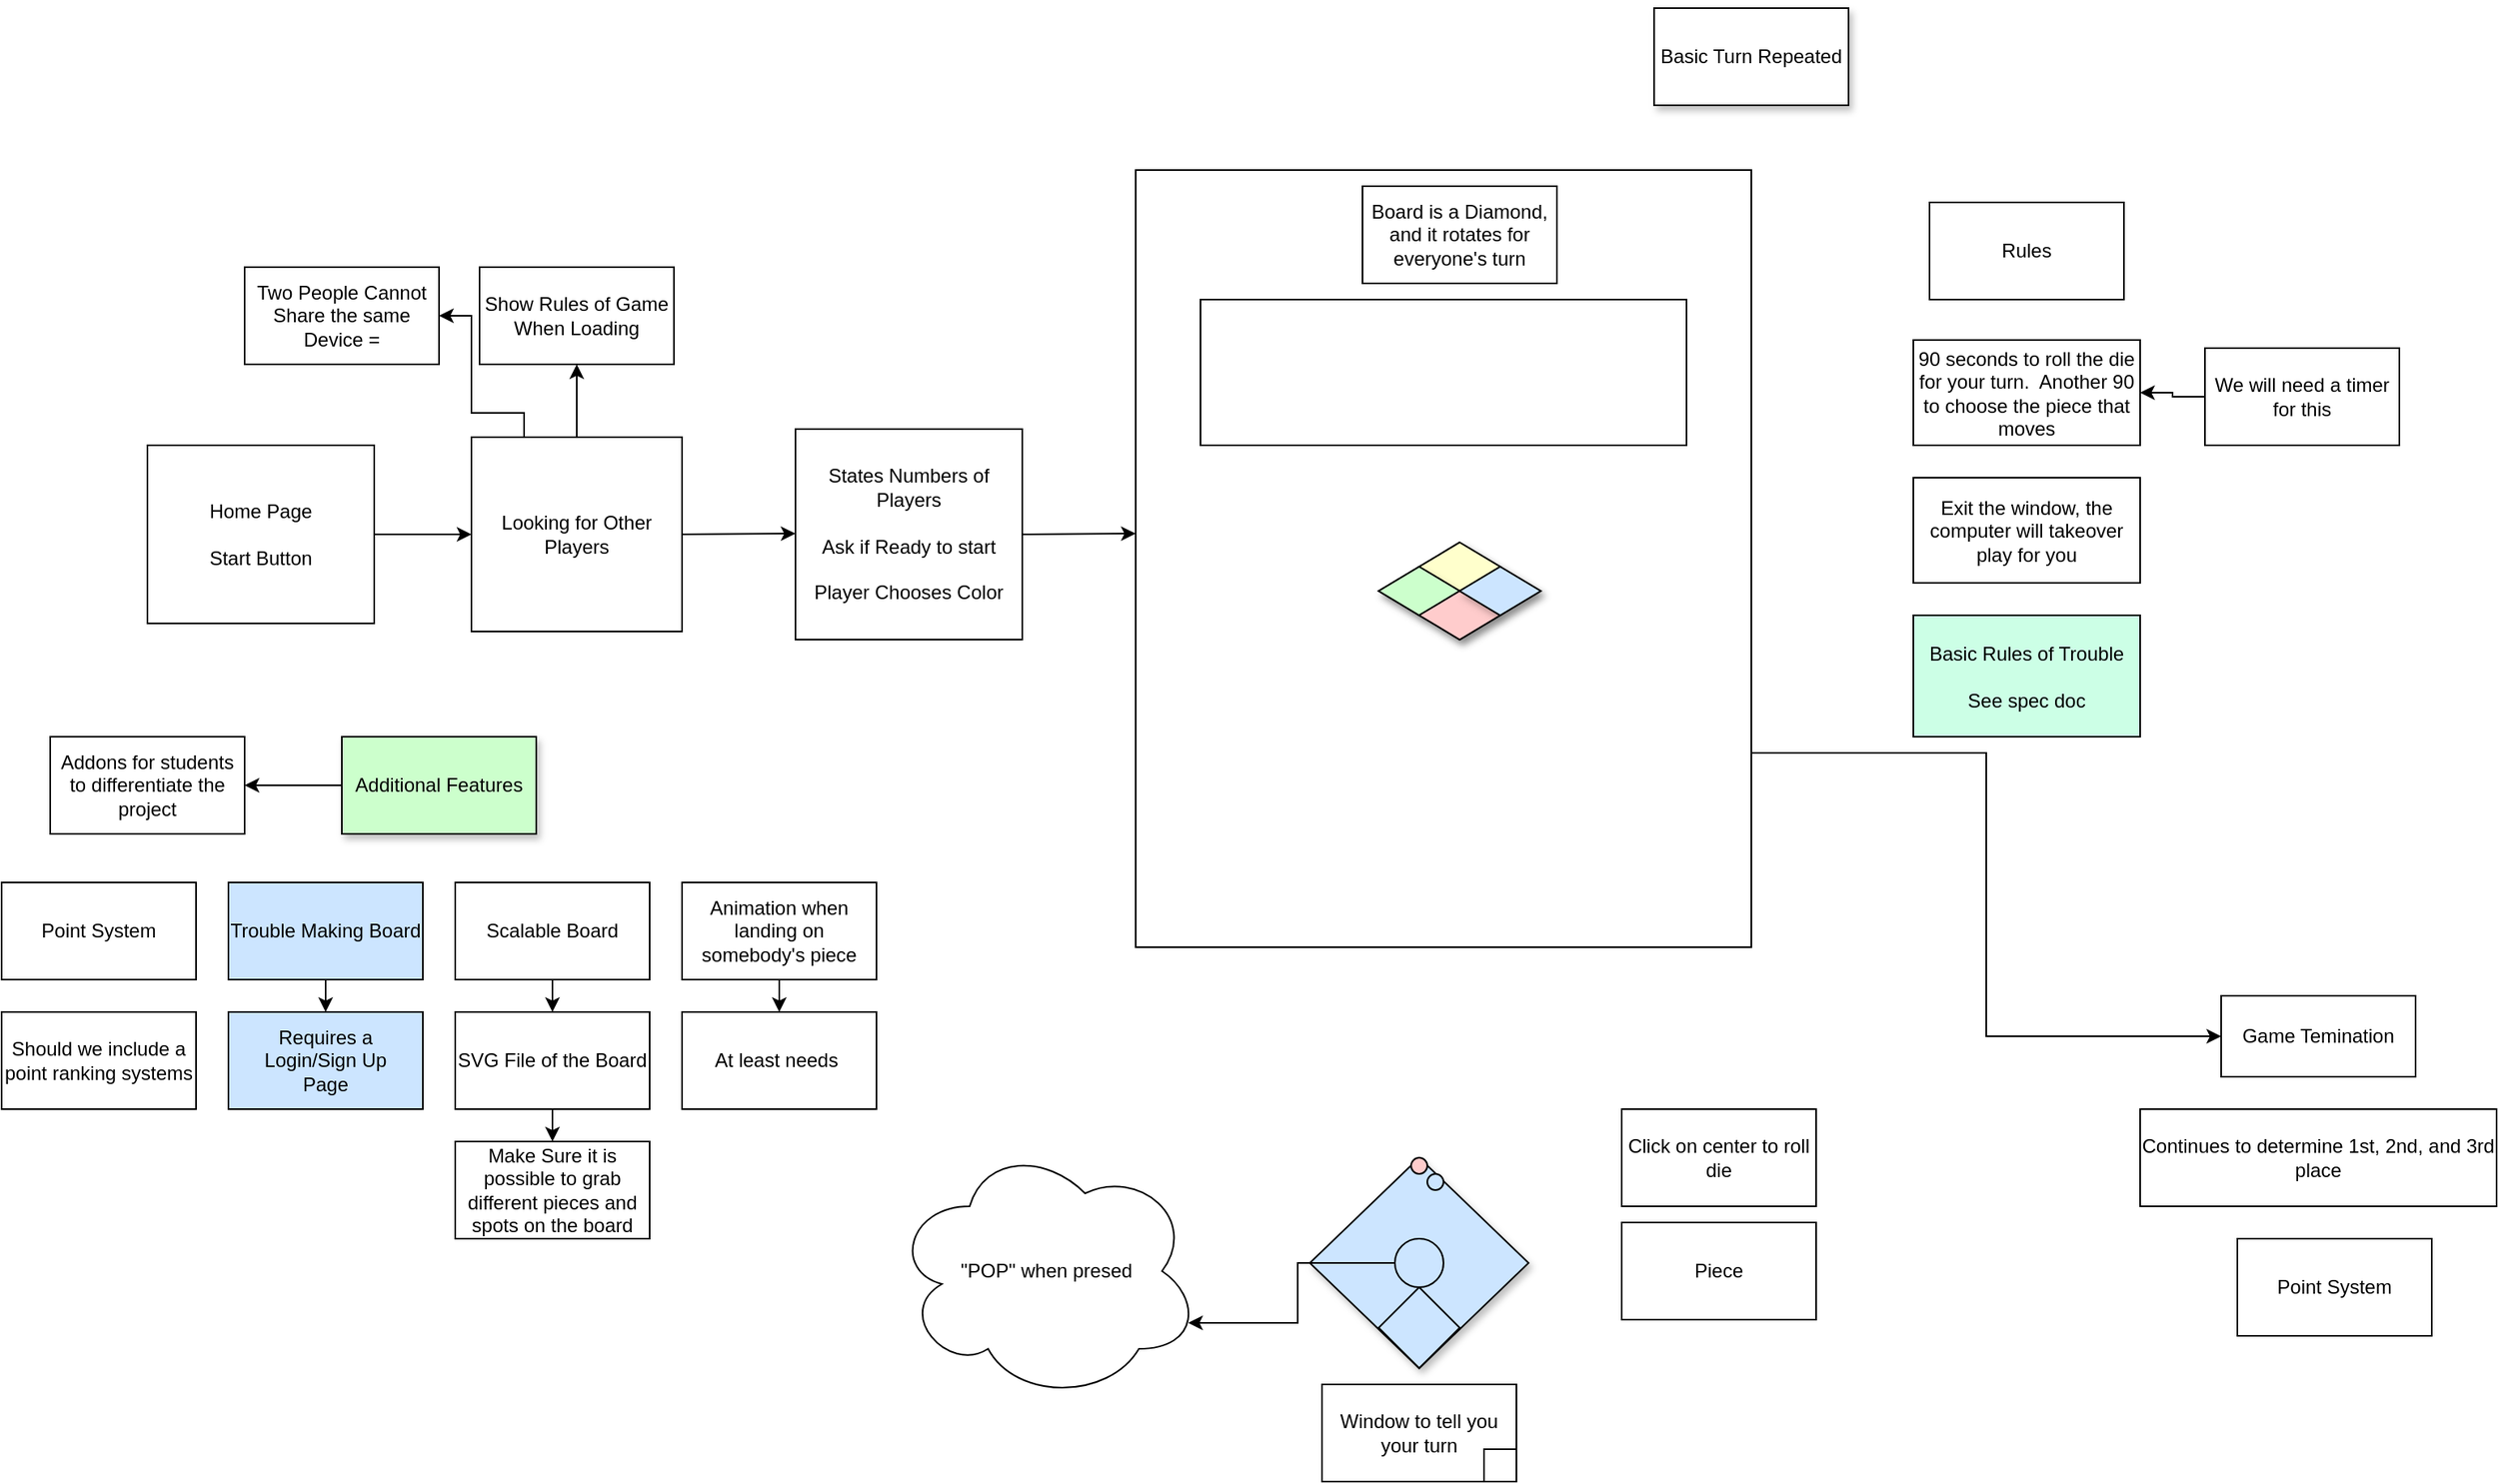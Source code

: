 <mxfile version="13.9.1" type="google"><diagram id="vlt64E3rapwKWPxB6g34" name="Page-1"><mxGraphModel dx="1960" dy="934" grid="1" gridSize="10" guides="1" tooltips="1" connect="1" arrows="1" fold="1" page="1" pageScale="1" pageWidth="850" pageHeight="1100" math="0" shadow="0"><root><mxCell id="0"/><mxCell id="1" parent="0"/><mxCell id="s4f7KP3s0raMS3nCtrIu-22" value="" style="rhombus;whiteSpace=wrap;html=1;shadow=1;strokeColor=#000000;fillColor=#CCE5FF;" parent="1" vertex="1"><mxGeometry x="847.5" y="750" width="135" height="130" as="geometry"/></mxCell><mxCell id="s4f7KP3s0raMS3nCtrIu-1" value="Home Page&lt;br&gt;&lt;br&gt;Start Button" style="rounded=0;whiteSpace=wrap;html=1;" parent="1" vertex="1"><mxGeometry x="130" y="310" width="140" height="110" as="geometry"/></mxCell><mxCell id="s4f7KP3s0raMS3nCtrIu-60" style="edgeStyle=orthogonalEdgeStyle;rounded=0;orthogonalLoop=1;jettySize=auto;html=1;entryX=1;entryY=0.5;entryDx=0;entryDy=0;exitX=0.25;exitY=0;exitDx=0;exitDy=0;" parent="1" source="s4f7KP3s0raMS3nCtrIu-3" target="s4f7KP3s0raMS3nCtrIu-59" edge="1"><mxGeometry relative="1" as="geometry"><Array as="points"><mxPoint x="363" y="290"/><mxPoint x="330" y="290"/><mxPoint x="330" y="230"/></Array></mxGeometry></mxCell><mxCell id="s4f7KP3s0raMS3nCtrIu-61" style="edgeStyle=orthogonalEdgeStyle;rounded=0;orthogonalLoop=1;jettySize=auto;html=1;entryX=0.5;entryY=1;entryDx=0;entryDy=0;" parent="1" source="s4f7KP3s0raMS3nCtrIu-3" target="s4f7KP3s0raMS3nCtrIu-31" edge="1"><mxGeometry relative="1" as="geometry"/></mxCell><mxCell id="s4f7KP3s0raMS3nCtrIu-3" value="Looking for Other Players" style="rounded=0;whiteSpace=wrap;html=1;" parent="1" vertex="1"><mxGeometry x="330" y="305" width="130" height="120" as="geometry"/></mxCell><mxCell id="s4f7KP3s0raMS3nCtrIu-4" value="" style="endArrow=classic;html=1;exitX=1;exitY=0.5;exitDx=0;exitDy=0;" parent="1" source="s4f7KP3s0raMS3nCtrIu-1" edge="1"><mxGeometry width="50" height="50" relative="1" as="geometry"><mxPoint x="400" y="420" as="sourcePoint"/><mxPoint x="330" y="365" as="targetPoint"/></mxGeometry></mxCell><mxCell id="s4f7KP3s0raMS3nCtrIu-5" value="" style="endArrow=classic;html=1;exitX=1;exitY=0.5;exitDx=0;exitDy=0;" parent="1" source="s4f7KP3s0raMS3nCtrIu-3" edge="1"><mxGeometry width="50" height="50" relative="1" as="geometry"><mxPoint x="470" y="364.5" as="sourcePoint"/><mxPoint x="530" y="364.5" as="targetPoint"/></mxGeometry></mxCell><mxCell id="s4f7KP3s0raMS3nCtrIu-6" value="States Numbers of Players&lt;br&gt;&lt;br&gt;Ask if Ready to start&lt;br&gt;&lt;br&gt;Player Chooses Color" style="rounded=0;whiteSpace=wrap;html=1;" parent="1" vertex="1"><mxGeometry x="530" y="300" width="140" height="130" as="geometry"/></mxCell><mxCell id="s4f7KP3s0raMS3nCtrIu-7" value="" style="endArrow=classic;html=1;exitX=1;exitY=0.5;exitDx=0;exitDy=0;" parent="1" edge="1"><mxGeometry width="50" height="50" relative="1" as="geometry"><mxPoint x="670" y="365" as="sourcePoint"/><mxPoint x="740" y="364.5" as="targetPoint"/></mxGeometry></mxCell><mxCell id="s4f7KP3s0raMS3nCtrIu-9" value="Board is a Diamond, and it rotates for everyone's turn" style="rounded=0;whiteSpace=wrap;html=1;" parent="1" vertex="1"><mxGeometry x="880" y="150" width="120" height="60" as="geometry"/></mxCell><mxCell id="s4f7KP3s0raMS3nCtrIu-63" style="edgeStyle=orthogonalEdgeStyle;rounded=0;orthogonalLoop=1;jettySize=auto;html=1;entryX=0;entryY=0.5;entryDx=0;entryDy=0;exitX=1;exitY=0.75;exitDx=0;exitDy=0;" parent="1" source="s4f7KP3s0raMS3nCtrIu-10" target="s4f7KP3s0raMS3nCtrIu-62" edge="1"><mxGeometry relative="1" as="geometry"/></mxCell><mxCell id="s4f7KP3s0raMS3nCtrIu-10" value="" style="rounded=0;whiteSpace=wrap;html=1;shadow=0;fillColor=none;strokeColor=#000000;" parent="1" vertex="1"><mxGeometry x="740" y="140" width="380" height="480" as="geometry"/></mxCell><mxCell id="s4f7KP3s0raMS3nCtrIu-11" value="Basic Turn Repeated" style="rounded=0;whiteSpace=wrap;html=1;shadow=1;strokeColor=#000000;fillColor=#FFFFFF;" parent="1" vertex="1"><mxGeometry x="1060" y="40" width="120" height="60" as="geometry"/></mxCell><mxCell id="s4f7KP3s0raMS3nCtrIu-13" value="&lt;br&gt;" style="rounded=0;whiteSpace=wrap;html=1;" parent="1" vertex="1"><mxGeometry x="780" y="220" width="300" height="90" as="geometry"/></mxCell><mxCell id="s4f7KP3s0raMS3nCtrIu-15" value="" style="rhombus;whiteSpace=wrap;html=1;shadow=1;strokeColor=#000000;fillColor=#FFFFFF;" parent="1" vertex="1"><mxGeometry x="890" y="370" width="100" height="60" as="geometry"/></mxCell><mxCell id="s4f7KP3s0raMS3nCtrIu-16" value="" style="rhombus;whiteSpace=wrap;html=1;shadow=1;strokeColor=#000000;fillColor=#FFFFCC;" parent="1" vertex="1"><mxGeometry x="915" y="370" width="50" height="30" as="geometry"/></mxCell><mxCell id="s4f7KP3s0raMS3nCtrIu-17" value="" style="rhombus;whiteSpace=wrap;html=1;shadow=1;strokeColor=#000000;fillColor=#CCFFCC;" parent="1" vertex="1"><mxGeometry x="890" y="385" width="50" height="30" as="geometry"/></mxCell><mxCell id="s4f7KP3s0raMS3nCtrIu-18" value="" style="rhombus;whiteSpace=wrap;html=1;shadow=1;strokeColor=#000000;fillColor=#FFCCCC;" parent="1" vertex="1"><mxGeometry x="915" y="400" width="50" height="30" as="geometry"/></mxCell><mxCell id="s4f7KP3s0raMS3nCtrIu-19" value="" style="rhombus;whiteSpace=wrap;html=1;shadow=1;strokeColor=#000000;fillColor=#CCE5FF;" parent="1" vertex="1"><mxGeometry x="940" y="385" width="50" height="30" as="geometry"/></mxCell><mxCell id="s4f7KP3s0raMS3nCtrIu-21" value="Additional Features" style="rounded=0;whiteSpace=wrap;html=1;shadow=1;strokeColor=#000000;fillColor=#CCFFCC;" parent="1" vertex="1"><mxGeometry x="250" y="490" width="120" height="60" as="geometry"/></mxCell><mxCell id="s4f7KP3s0raMS3nCtrIu-76" style="edgeStyle=orthogonalEdgeStyle;rounded=0;orthogonalLoop=1;jettySize=auto;html=1;entryX=0.96;entryY=0.7;entryDx=0;entryDy=0;entryPerimeter=0;exitX=0;exitY=0.5;exitDx=0;exitDy=0;" parent="1" source="s4f7KP3s0raMS3nCtrIu-43" target="s4f7KP3s0raMS3nCtrIu-74" edge="1"><mxGeometry relative="1" as="geometry"/></mxCell><mxCell id="s4f7KP3s0raMS3nCtrIu-23" value="Trouble Making Board" style="rounded=0;whiteSpace=wrap;html=1;shadow=0;strokeColor=#000000;fillColor=#CCE5FF;" parent="1" vertex="1"><mxGeometry x="180" y="580" width="120" height="60" as="geometry"/></mxCell><mxCell id="s4f7KP3s0raMS3nCtrIu-24" value="Requires a Login/Sign Up&lt;br&gt;Page" style="rounded=0;whiteSpace=wrap;html=1;shadow=0;strokeColor=#000000;fillColor=#CCE5FF;" parent="1" vertex="1"><mxGeometry x="180" y="660" width="120" height="60" as="geometry"/></mxCell><mxCell id="s4f7KP3s0raMS3nCtrIu-25" value="Scalable Board" style="rounded=0;whiteSpace=wrap;html=1;shadow=0;strokeColor=#000000;fillColor=#FFFFFF;" parent="1" vertex="1"><mxGeometry x="320" y="580" width="120" height="60" as="geometry"/></mxCell><mxCell id="s4f7KP3s0raMS3nCtrIu-26" value="" style="endArrow=classic;html=1;exitX=0.5;exitY=1;exitDx=0;exitDy=0;entryX=0.5;entryY=0;entryDx=0;entryDy=0;" parent="1" source="s4f7KP3s0raMS3nCtrIu-23" target="s4f7KP3s0raMS3nCtrIu-24" edge="1"><mxGeometry width="50" height="50" relative="1" as="geometry"><mxPoint x="780" y="430" as="sourcePoint"/><mxPoint x="830" y="380" as="targetPoint"/></mxGeometry></mxCell><mxCell id="s4f7KP3s0raMS3nCtrIu-27" value="SVG File of the Board" style="rounded=0;whiteSpace=wrap;html=1;shadow=0;strokeColor=#000000;fillColor=#FFFFFF;" parent="1" vertex="1"><mxGeometry x="320" y="660" width="120" height="60" as="geometry"/></mxCell><mxCell id="s4f7KP3s0raMS3nCtrIu-28" value="" style="endArrow=classic;html=1;exitX=0.5;exitY=1;exitDx=0;exitDy=0;entryX=0.5;entryY=0;entryDx=0;entryDy=0;" parent="1" source="s4f7KP3s0raMS3nCtrIu-25" target="s4f7KP3s0raMS3nCtrIu-27" edge="1"><mxGeometry width="50" height="50" relative="1" as="geometry"><mxPoint x="780" y="620" as="sourcePoint"/><mxPoint x="830" y="570" as="targetPoint"/></mxGeometry></mxCell><mxCell id="s4f7KP3s0raMS3nCtrIu-29" value="" style="endArrow=classic;html=1;exitX=0.5;exitY=1;exitDx=0;exitDy=0;" parent="1" source="s4f7KP3s0raMS3nCtrIu-27" edge="1"><mxGeometry width="50" height="50" relative="1" as="geometry"><mxPoint x="780" y="620" as="sourcePoint"/><mxPoint x="380" y="740" as="targetPoint"/></mxGeometry></mxCell><mxCell id="s4f7KP3s0raMS3nCtrIu-30" value="Make Sure it is possible to grab different pieces and spots on the board" style="rounded=0;whiteSpace=wrap;html=1;shadow=0;strokeColor=#000000;fillColor=#FFFFFF;" parent="1" vertex="1"><mxGeometry x="320" y="740" width="120" height="60" as="geometry"/></mxCell><mxCell id="s4f7KP3s0raMS3nCtrIu-31" value="Show Rules of Game When Loading" style="rounded=0;whiteSpace=wrap;html=1;shadow=0;strokeColor=#000000;fillColor=#FFFFFF;" parent="1" vertex="1"><mxGeometry x="335" y="200" width="120" height="60" as="geometry"/></mxCell><mxCell id="s4f7KP3s0raMS3nCtrIu-33" value="Rules" style="rounded=0;whiteSpace=wrap;html=1;shadow=0;strokeColor=#000000;fillColor=#FFFFFF;" parent="1" vertex="1"><mxGeometry x="1230" y="160" width="120" height="60" as="geometry"/></mxCell><mxCell id="s4f7KP3s0raMS3nCtrIu-34" value="90 seconds to roll the die for your turn.&amp;nbsp; Another 90 to choose the piece that moves" style="rounded=0;whiteSpace=wrap;html=1;shadow=0;strokeColor=#000000;fillColor=#FFFFFF;" parent="1" vertex="1"><mxGeometry x="1220" y="245" width="140" height="65" as="geometry"/></mxCell><mxCell id="s4f7KP3s0raMS3nCtrIu-35" value="Exit the window, the computer will takeover play for you&lt;span style=&quot;color: rgba(0 , 0 , 0 , 0) ; font-family: monospace ; font-size: 0px&quot;&gt;%3CmxGraphModel%3E%3Croot%3E%3CmxCell%20id%3D%220%22%2F%3E%3CmxCell%20id%3D%221%22%20parent%3D%220%22%2F%3E%3CmxCell%20id%3D%222%22%20value%3D%2290%20seconds%20to%20roll%20the%20die%20for%20your%20turn.%26amp%3Bnbsp%3B%20Another%2090%20to%20choose%20the%20piece%20that%20moves%22%20style%3D%22rounded%3D0%3BwhiteSpace%3Dwrap%3Bhtml%3D1%3Bshadow%3D0%3BstrokeColor%3D%23000000%3BfillColor%3D%23FFFFFF%3B%22%20vertex%3D%221%22%20parent%3D%221%22%3E%3CmxGeometry%20x%3D%221220%22%20y%3D%22245%22%20width%3D%22140%22%20height%3D%2265%22%20as%3D%22geometry%22%2F%3E%3C%2FmxCell%3E%3C%2Froot%3E%3C%2FmxGraphModel%3E&lt;/span&gt;&lt;span style=&quot;color: rgba(0 , 0 , 0 , 0) ; font-family: monospace ; font-size: 0px&quot;&gt;%3CmxGraphModel%3E%3Croot%3E%3CmxCell%20id%3D%220%22%2F%3E%3CmxCell%20id%3D%221%22%20parent%3D%220%22%2F%3E%3CmxCell%20id%3D%222%22%20value%3D%2290%20seconds%20to%20roll%20the%20die%20for%20your%20turn.%26amp%3Bnbsp%3B%20Another%2090%20to%20choose%20the%20piece%20that%20moves%22%20style%3D%22rounded%3D0%3BwhiteSpace%3Dwrap%3Bhtml%3D1%3Bshadow%3D0%3BstrokeColor%3D%23000000%3BfillColor%3D%23FFFFFF%3B%22%20vertex%3D%221%22%20parent%3D%221%22%3E%3CmxGeometry%20x%3D%221220%22%20y%3D%22245%22%20width%3D%22140%22%20height%3D%2265%22%20as%3D%22geometry%22%2F%3E%3C%2FmxCell%3E%3C%2Froot%3E%3C%2FmxGraphModel%3E&lt;/span&gt;" style="rounded=0;whiteSpace=wrap;html=1;shadow=0;strokeColor=#000000;fillColor=#FFFFFF;" parent="1" vertex="1"><mxGeometry x="1220" y="330" width="140" height="65" as="geometry"/></mxCell><mxCell id="s4f7KP3s0raMS3nCtrIu-36" value="Basic Rules of Trouble&lt;br&gt;&lt;br&gt;See spec doc" style="rounded=0;whiteSpace=wrap;html=1;shadow=0;strokeColor=#000000;fillColor=#CCFFE6;" parent="1" vertex="1"><mxGeometry x="1220" y="415" width="140" height="75" as="geometry"/></mxCell><mxCell id="s4f7KP3s0raMS3nCtrIu-38" value="" style="edgeStyle=orthogonalEdgeStyle;rounded=0;orthogonalLoop=1;jettySize=auto;html=1;" parent="1" source="s4f7KP3s0raMS3nCtrIu-37" target="s4f7KP3s0raMS3nCtrIu-34" edge="1"><mxGeometry relative="1" as="geometry"/></mxCell><mxCell id="s4f7KP3s0raMS3nCtrIu-37" value="We will need a timer for this" style="rounded=0;whiteSpace=wrap;html=1;shadow=0;strokeColor=#000000;fillColor=#FFFFFF;" parent="1" vertex="1"><mxGeometry x="1400" y="250" width="120" height="60" as="geometry"/></mxCell><mxCell id="s4f7KP3s0raMS3nCtrIu-41" value="Window to tell you your turn" style="rounded=0;whiteSpace=wrap;html=1;shadow=0;strokeColor=#000000;fillColor=none;" parent="1" vertex="1"><mxGeometry x="855" y="890" width="120" height="60" as="geometry"/></mxCell><mxCell id="s4f7KP3s0raMS3nCtrIu-42" value="" style="rhombus;whiteSpace=wrap;html=1;shadow=0;strokeColor=#000000;fillColor=none;" parent="1" vertex="1"><mxGeometry x="890" y="830" width="50" height="50" as="geometry"/></mxCell><mxCell id="s4f7KP3s0raMS3nCtrIu-43" value="" style="ellipse;whiteSpace=wrap;html=1;shadow=0;strokeColor=#000000;fillColor=none;" parent="1" vertex="1"><mxGeometry x="900" y="800" width="30" height="30" as="geometry"/></mxCell><mxCell id="s4f7KP3s0raMS3nCtrIu-44" value="" style="rounded=0;whiteSpace=wrap;html=1;shadow=0;strokeColor=#000000;fillColor=none;" parent="1" vertex="1"><mxGeometry x="955" y="930" width="20" height="20" as="geometry"/></mxCell><mxCell id="s4f7KP3s0raMS3nCtrIu-46" value="" style="ellipse;whiteSpace=wrap;html=1;aspect=fixed;shadow=0;strokeColor=#000000;fillColor=#FFCCCC;" parent="1" vertex="1"><mxGeometry x="910" y="750" width="10" height="10" as="geometry"/></mxCell><mxCell id="s4f7KP3s0raMS3nCtrIu-47" value="Click on center to roll die" style="rounded=0;whiteSpace=wrap;html=1;shadow=0;strokeColor=#000000;fillColor=none;" parent="1" vertex="1"><mxGeometry x="1040" y="720" width="120" height="60" as="geometry"/></mxCell><mxCell id="s4f7KP3s0raMS3nCtrIu-48" value="Piece" style="rounded=0;whiteSpace=wrap;html=1;shadow=0;strokeColor=#000000;fillColor=none;" parent="1" vertex="1"><mxGeometry x="1040" y="790" width="120" height="60" as="geometry"/></mxCell><mxCell id="s4f7KP3s0raMS3nCtrIu-52" value="Animation when landing on somebody's piece" style="rounded=0;whiteSpace=wrap;html=1;shadow=0;strokeColor=#000000;fillColor=none;" parent="1" vertex="1"><mxGeometry x="460" y="580" width="120" height="60" as="geometry"/></mxCell><mxCell id="s4f7KP3s0raMS3nCtrIu-53" value="" style="endArrow=classic;html=1;exitX=0.5;exitY=1;exitDx=0;exitDy=0;" parent="1" source="s4f7KP3s0raMS3nCtrIu-52" edge="1"><mxGeometry width="50" height="50" relative="1" as="geometry"><mxPoint x="780" y="780" as="sourcePoint"/><mxPoint x="520" y="660" as="targetPoint"/></mxGeometry></mxCell><mxCell id="s4f7KP3s0raMS3nCtrIu-54" value="At least needs&amp;nbsp;" style="rounded=0;whiteSpace=wrap;html=1;shadow=0;strokeColor=#000000;fillColor=none;" parent="1" vertex="1"><mxGeometry x="460" y="660" width="120" height="60" as="geometry"/></mxCell><mxCell id="s4f7KP3s0raMS3nCtrIu-55" value="" style="ellipse;whiteSpace=wrap;html=1;aspect=fixed;shadow=0;strokeColor=#000000;fillColor=#CCE5FF;" parent="1" vertex="1"><mxGeometry x="920" y="760" width="10" height="10" as="geometry"/></mxCell><mxCell id="s4f7KP3s0raMS3nCtrIu-59" value="Two People Cannot Share the same Device =" style="rounded=0;whiteSpace=wrap;html=1;shadow=0;strokeColor=#000000;fillColor=#FFFFFF;" parent="1" vertex="1"><mxGeometry x="190" y="200" width="120" height="60" as="geometry"/></mxCell><mxCell id="s4f7KP3s0raMS3nCtrIu-62" value="Game Temination" style="rounded=0;whiteSpace=wrap;html=1;shadow=0;strokeColor=#000000;fillColor=#FFFFFF;" parent="1" vertex="1"><mxGeometry x="1410" y="650" width="120" height="50" as="geometry"/></mxCell><mxCell id="s4f7KP3s0raMS3nCtrIu-64" value="Continues to determine 1st, 2nd, and 3rd place" style="rounded=0;whiteSpace=wrap;html=1;shadow=0;strokeColor=#000000;fillColor=#FFFFFF;" parent="1" vertex="1"><mxGeometry x="1360" y="720" width="220" height="60" as="geometry"/></mxCell><mxCell id="s4f7KP3s0raMS3nCtrIu-65" value="Point System" style="rounded=0;whiteSpace=wrap;html=1;shadow=0;strokeColor=#000000;fillColor=#FFFFFF;" parent="1" vertex="1"><mxGeometry x="1420" y="800" width="120" height="60" as="geometry"/></mxCell><mxCell id="s4f7KP3s0raMS3nCtrIu-67" value="Point System" style="rounded=0;whiteSpace=wrap;html=1;shadow=0;strokeColor=#000000;fillColor=#FFFFFF;" parent="1" vertex="1"><mxGeometry x="40" y="580" width="120" height="60" as="geometry"/></mxCell><mxCell id="s4f7KP3s0raMS3nCtrIu-68" value="Should we include a point ranking systems" style="rounded=0;whiteSpace=wrap;html=1;shadow=0;strokeColor=#000000;fillColor=#FFFFFF;" parent="1" vertex="1"><mxGeometry x="40" y="660" width="120" height="60" as="geometry"/></mxCell><mxCell id="s4f7KP3s0raMS3nCtrIu-69" value="Addons for students to differentiate the project" style="rounded=0;whiteSpace=wrap;html=1;shadow=0;strokeColor=#000000;fillColor=#FFFFFF;" parent="1" vertex="1"><mxGeometry x="70" y="490" width="120" height="60" as="geometry"/></mxCell><mxCell id="s4f7KP3s0raMS3nCtrIu-70" value="" style="endArrow=classic;html=1;exitX=0;exitY=0.5;exitDx=0;exitDy=0;entryX=1;entryY=0.5;entryDx=0;entryDy=0;" parent="1" source="s4f7KP3s0raMS3nCtrIu-21" target="s4f7KP3s0raMS3nCtrIu-69" edge="1"><mxGeometry width="50" height="50" relative="1" as="geometry"><mxPoint x="430" y="610" as="sourcePoint"/><mxPoint x="480" y="560" as="targetPoint"/></mxGeometry></mxCell><mxCell id="s4f7KP3s0raMS3nCtrIu-74" value="&quot;POP&quot; when presed" style="ellipse;shape=cloud;whiteSpace=wrap;html=1;shadow=0;strokeColor=#000000;fillColor=#FFFFFF;" parent="1" vertex="1"><mxGeometry x="590" y="740" width="190" height="160" as="geometry"/></mxCell></root></mxGraphModel></diagram></mxfile>